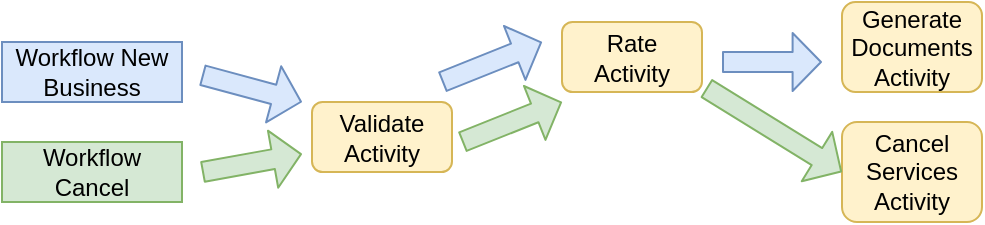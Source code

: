 <mxfile version="10.6.7" type="device"><diagram id="T0PMxqj4Th9SQzJaJgqR" name="Page-1"><mxGraphModel dx="1394" dy="824" grid="1" gridSize="10" guides="1" tooltips="1" connect="1" arrows="1" fold="1" page="1" pageScale="1" pageWidth="850" pageHeight="1100" math="0" shadow="0"><root><mxCell id="0"/><mxCell id="1" parent="0"/><mxCell id="QJ7hil5pMIdY3bGilTFG-3" value="Workflow New Business" style="rounded=0;whiteSpace=wrap;html=1;fillColor=#dae8fc;strokeColor=#6c8ebf;" vertex="1" parent="1"><mxGeometry x="50" y="100" width="90" height="30" as="geometry"/></mxCell><mxCell id="QJ7hil5pMIdY3bGilTFG-4" value="Workflow Cancel" style="rounded=0;whiteSpace=wrap;html=1;fillColor=#d5e8d4;strokeColor=#82b366;" vertex="1" parent="1"><mxGeometry x="50" y="150" width="90" height="30" as="geometry"/></mxCell><mxCell id="QJ7hil5pMIdY3bGilTFG-5" value="Validate&lt;br&gt;Activity&lt;br&gt;" style="rounded=1;whiteSpace=wrap;html=1;fillColor=#fff2cc;strokeColor=#d6b656;" vertex="1" parent="1"><mxGeometry x="205" y="130" width="70" height="35" as="geometry"/></mxCell><mxCell id="QJ7hil5pMIdY3bGilTFG-6" value="Rate&lt;br&gt;Activity&lt;br&gt;" style="rounded=1;whiteSpace=wrap;html=1;fillColor=#fff2cc;strokeColor=#d6b656;" vertex="1" parent="1"><mxGeometry x="330" y="90" width="70" height="35" as="geometry"/></mxCell><mxCell id="QJ7hil5pMIdY3bGilTFG-7" value="Generate Documents&lt;br&gt;Activity&lt;br&gt;" style="rounded=1;whiteSpace=wrap;html=1;fillColor=#fff2cc;strokeColor=#d6b656;" vertex="1" parent="1"><mxGeometry x="470" y="80" width="70" height="45" as="geometry"/></mxCell><mxCell id="QJ7hil5pMIdY3bGilTFG-9" value="Cancel Services&lt;br&gt;Activity&lt;br&gt;" style="rounded=1;whiteSpace=wrap;html=1;fillColor=#fff2cc;strokeColor=#d6b656;" vertex="1" parent="1"><mxGeometry x="470" y="140" width="70" height="50" as="geometry"/></mxCell><mxCell id="QJ7hil5pMIdY3bGilTFG-10" value="" style="shape=flexArrow;endArrow=classic;html=1;fillColor=#d5e8d4;strokeColor=#82b366;endWidth=18;endSize=4.4;" edge="1" parent="1"><mxGeometry width="50" height="50" relative="1" as="geometry"><mxPoint x="150" y="165" as="sourcePoint"/><mxPoint x="200" y="156" as="targetPoint"/></mxGeometry></mxCell><mxCell id="QJ7hil5pMIdY3bGilTFG-11" value="" style="shape=flexArrow;endArrow=classic;html=1;fillColor=#d5e8d4;strokeColor=#82b366;endWidth=18;endSize=4.4;" edge="1" parent="1"><mxGeometry width="50" height="50" relative="1" as="geometry"><mxPoint x="280" y="150" as="sourcePoint"/><mxPoint x="330" y="130" as="targetPoint"/></mxGeometry></mxCell><mxCell id="QJ7hil5pMIdY3bGilTFG-12" value="" style="shape=flexArrow;endArrow=classic;html=1;exitX=1.029;exitY=0.943;exitDx=0;exitDy=0;entryX=0;entryY=0.5;entryDx=0;entryDy=0;fillColor=#d5e8d4;strokeColor=#82b366;endWidth=18;endSize=4.4;exitPerimeter=0;" edge="1" parent="1" source="QJ7hil5pMIdY3bGilTFG-6" target="QJ7hil5pMIdY3bGilTFG-9"><mxGeometry width="50" height="50" relative="1" as="geometry"><mxPoint x="285" y="157.5" as="sourcePoint"/><mxPoint x="340" y="126" as="targetPoint"/></mxGeometry></mxCell><mxCell id="QJ7hil5pMIdY3bGilTFG-13" value="" style="shape=flexArrow;endArrow=classic;html=1;fillColor=#dae8fc;strokeColor=#6c8ebf;endWidth=18;endSize=4.4;" edge="1" parent="1"><mxGeometry width="50" height="50" relative="1" as="geometry"><mxPoint x="150" y="116.5" as="sourcePoint"/><mxPoint x="200" y="130" as="targetPoint"/></mxGeometry></mxCell><mxCell id="QJ7hil5pMIdY3bGilTFG-14" value="" style="shape=flexArrow;endArrow=classic;html=1;fillColor=#dae8fc;strokeColor=#6c8ebf;endWidth=18;endSize=4.4;" edge="1" parent="1"><mxGeometry width="50" height="50" relative="1" as="geometry"><mxPoint x="270" y="120" as="sourcePoint"/><mxPoint x="320" y="100" as="targetPoint"/></mxGeometry></mxCell><mxCell id="QJ7hil5pMIdY3bGilTFG-15" value="" style="shape=flexArrow;endArrow=classic;html=1;fillColor=#dae8fc;strokeColor=#6c8ebf;endWidth=18;endSize=4.4;" edge="1" parent="1"><mxGeometry width="50" height="50" relative="1" as="geometry"><mxPoint x="410" y="110" as="sourcePoint"/><mxPoint x="460" y="110" as="targetPoint"/></mxGeometry></mxCell></root></mxGraphModel></diagram></mxfile>